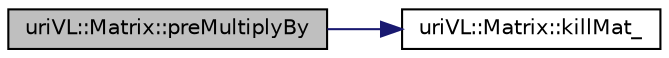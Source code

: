 digraph "uriVL::Matrix::preMultiplyBy"
{
  edge [fontname="Helvetica",fontsize="10",labelfontname="Helvetica",labelfontsize="10"];
  node [fontname="Helvetica",fontsize="10",shape=record];
  rankdir="LR";
  Node1 [label="uriVL::Matrix::preMultiplyBy",height=0.2,width=0.4,color="black", fillcolor="grey75", style="filled", fontcolor="black"];
  Node1 -> Node2 [color="midnightblue",fontsize="10",style="solid",fontname="Helvetica"];
  Node2 [label="uriVL::Matrix::killMat_",height=0.2,width=0.4,color="black", fillcolor="white", style="filled",URL="$classuriVL_1_1Matrix.html#a7e166751f0c24f1fc4ba0a569c79369f",tooltip="Deletes and nullifies the 2D array, mat_. "];
}
